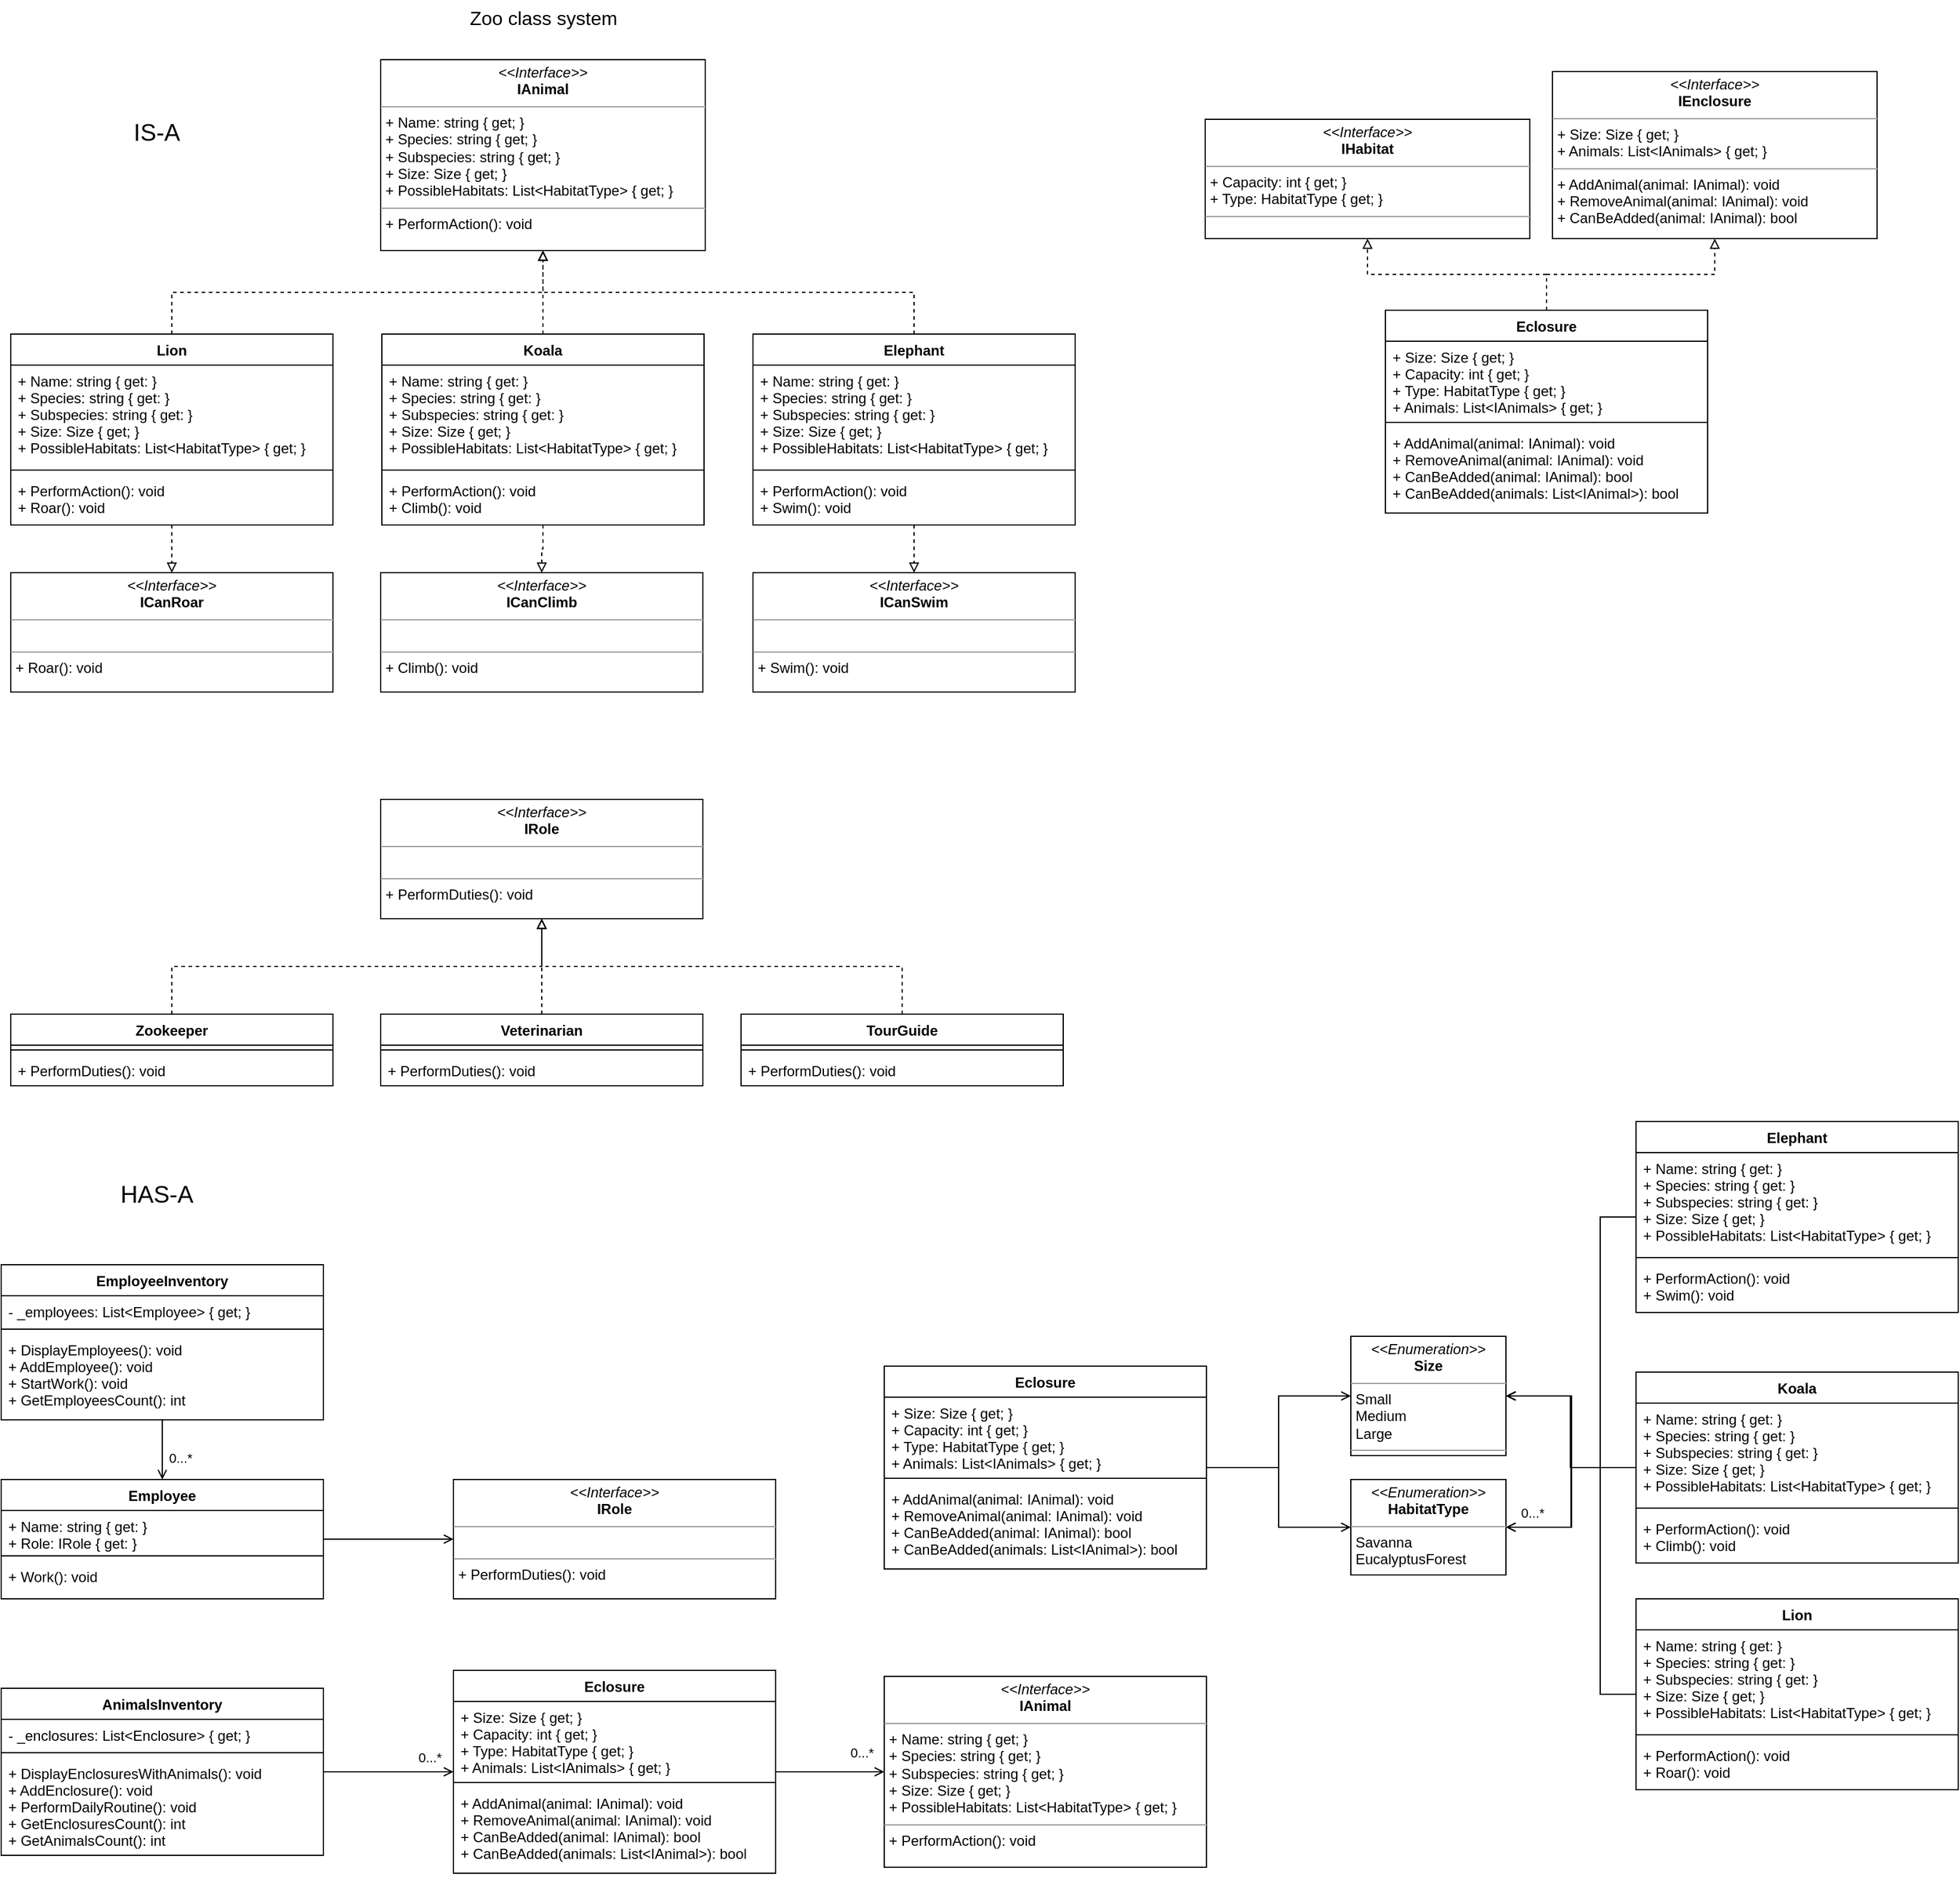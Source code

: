 <mxfile version="26.0.16">
  <diagram id="C5RBs43oDa-KdzZeNtuy" name="Page-1">
    <mxGraphModel dx="2927" dy="1060" grid="1" gridSize="10" guides="1" tooltips="1" connect="1" arrows="1" fold="1" page="1" pageScale="1" pageWidth="827" pageHeight="1169" math="0" shadow="0">
      <root>
        <mxCell id="WIyWlLk6GJQsqaUBKTNV-0" />
        <mxCell id="WIyWlLk6GJQsqaUBKTNV-1" parent="WIyWlLk6GJQsqaUBKTNV-0" />
        <mxCell id="RBNZUZu1qTLcvsmySgoI-0" value="&lt;p style=&quot;margin:0px;margin-top:4px;text-align:center;&quot;&gt;&lt;i&gt;&amp;lt;&amp;lt;Interface&amp;gt;&amp;gt;&lt;/i&gt;&lt;br&gt;&lt;b&gt;IAnimal&lt;/b&gt;&lt;/p&gt;&lt;hr size=&quot;1&quot;&gt;&lt;p style=&quot;margin:0px;margin-left:4px;&quot;&gt;+ Name: string { get; }&lt;br&gt;+ Species: string { get; }&lt;/p&gt;&lt;p style=&quot;margin:0px;margin-left:4px;&quot;&gt;+ Subspecies: string { get; }&lt;/p&gt;&lt;p style=&quot;margin:0px;margin-left:4px;&quot;&gt;+ Size: Size { get; }&lt;/p&gt;&lt;p style=&quot;margin:0px;margin-left:4px;&quot;&gt;+ PossibleHabitats: List&amp;lt;HabitatType&amp;gt; { get; }&lt;/p&gt;&lt;hr size=&quot;1&quot;&gt;&lt;p style=&quot;margin:0px;margin-left:4px;&quot;&gt;+ PerformAction(): void&lt;/p&gt;" style="verticalAlign=top;align=left;overflow=fill;fontSize=12;fontFamily=Helvetica;html=1;" parent="WIyWlLk6GJQsqaUBKTNV-1" vertex="1">
          <mxGeometry x="278" y="120" width="272" height="160" as="geometry" />
        </mxCell>
        <mxCell id="RBNZUZu1qTLcvsmySgoI-1" value="Zoo class system" style="text;html=1;align=center;verticalAlign=middle;resizable=0;points=[];autosize=1;strokeColor=none;fillColor=none;fontSize=16;" parent="WIyWlLk6GJQsqaUBKTNV-1" vertex="1">
          <mxGeometry x="339" y="70" width="150" height="30" as="geometry" />
        </mxCell>
        <mxCell id="RBNZUZu1qTLcvsmySgoI-24" style="edgeStyle=orthogonalEdgeStyle;rounded=0;orthogonalLoop=1;jettySize=auto;html=1;exitX=0.5;exitY=0;exitDx=0;exitDy=0;entryX=0.5;entryY=1;entryDx=0;entryDy=0;dashed=1;endArrow=block;endFill=0;" parent="WIyWlLk6GJQsqaUBKTNV-1" source="RBNZUZu1qTLcvsmySgoI-2" target="RBNZUZu1qTLcvsmySgoI-0" edge="1">
          <mxGeometry relative="1" as="geometry" />
        </mxCell>
        <mxCell id="RBNZUZu1qTLcvsmySgoI-28" style="edgeStyle=orthogonalEdgeStyle;rounded=0;orthogonalLoop=1;jettySize=auto;html=1;entryX=0.5;entryY=0;entryDx=0;entryDy=0;dashed=1;endArrow=block;endFill=0;" parent="WIyWlLk6GJQsqaUBKTNV-1" source="RBNZUZu1qTLcvsmySgoI-2" target="RBNZUZu1qTLcvsmySgoI-8" edge="1">
          <mxGeometry relative="1" as="geometry" />
        </mxCell>
        <mxCell id="RBNZUZu1qTLcvsmySgoI-2" value="Lion" style="swimlane;fontStyle=1;align=center;verticalAlign=top;childLayout=stackLayout;horizontal=1;startSize=26;horizontalStack=0;resizeParent=1;resizeParentMax=0;resizeLast=0;collapsible=1;marginBottom=0;fontSize=12;" parent="WIyWlLk6GJQsqaUBKTNV-1" vertex="1">
          <mxGeometry x="-32" y="350" width="270" height="160" as="geometry">
            <mxRectangle x="-60" y="370" width="140" height="30" as="alternateBounds" />
          </mxGeometry>
        </mxCell>
        <mxCell id="RBNZUZu1qTLcvsmySgoI-3" value="+ Name: string { get: }&#xa;+ Species: string { get: }&#xa;+ Subspecies: string { get: }&#xa;+ Size: Size { get; }&#xa;+ PossibleHabitats: List&lt;HabitatType&gt; { get; }" style="text;strokeColor=none;fillColor=none;align=left;verticalAlign=top;spacingLeft=4;spacingRight=4;overflow=hidden;rotatable=0;points=[[0,0.5],[1,0.5]];portConstraint=eastwest;fontSize=12;" parent="RBNZUZu1qTLcvsmySgoI-2" vertex="1">
          <mxGeometry y="26" width="270" height="84" as="geometry" />
        </mxCell>
        <mxCell id="RBNZUZu1qTLcvsmySgoI-6" value="" style="line;strokeWidth=1;fillColor=none;align=left;verticalAlign=middle;spacingTop=-1;spacingLeft=3;spacingRight=3;rotatable=0;labelPosition=right;points=[];portConstraint=eastwest;strokeColor=inherit;fontSize=16;" parent="RBNZUZu1qTLcvsmySgoI-2" vertex="1">
          <mxGeometry y="110" width="270" height="8" as="geometry" />
        </mxCell>
        <mxCell id="RBNZUZu1qTLcvsmySgoI-7" value="+ PerformAction(): void&#xa;+ Roar(): void" style="text;strokeColor=none;fillColor=none;align=left;verticalAlign=top;spacingLeft=4;spacingRight=4;overflow=hidden;rotatable=0;points=[[0,0.5],[1,0.5]];portConstraint=eastwest;fontSize=12;" parent="RBNZUZu1qTLcvsmySgoI-2" vertex="1">
          <mxGeometry y="118" width="270" height="42" as="geometry" />
        </mxCell>
        <mxCell id="RBNZUZu1qTLcvsmySgoI-8" value="&lt;p style=&quot;margin:0px;margin-top:4px;text-align:center;&quot;&gt;&lt;i&gt;&amp;lt;&amp;lt;Interface&amp;gt;&amp;gt;&lt;/i&gt;&lt;br&gt;&lt;b&gt;ICanRoar&lt;/b&gt;&lt;/p&gt;&lt;hr size=&quot;1&quot;&gt;&lt;br&gt;&lt;hr size=&quot;1&quot;&gt;&lt;p style=&quot;margin:0px;margin-left:4px;&quot;&gt;+ Roar(): void&lt;/p&gt;" style="verticalAlign=top;align=left;overflow=fill;fontSize=12;fontFamily=Helvetica;html=1;" parent="WIyWlLk6GJQsqaUBKTNV-1" vertex="1">
          <mxGeometry x="-32" y="550" width="270" height="100" as="geometry" />
        </mxCell>
        <mxCell id="RBNZUZu1qTLcvsmySgoI-25" style="edgeStyle=orthogonalEdgeStyle;rounded=0;orthogonalLoop=1;jettySize=auto;html=1;exitX=0.5;exitY=0;exitDx=0;exitDy=0;dashed=1;endArrow=block;endFill=0;entryX=0.5;entryY=1;entryDx=0;entryDy=0;" parent="WIyWlLk6GJQsqaUBKTNV-1" source="RBNZUZu1qTLcvsmySgoI-14" target="RBNZUZu1qTLcvsmySgoI-0" edge="1">
          <mxGeometry relative="1" as="geometry">
            <mxPoint x="430" y="290" as="targetPoint" />
          </mxGeometry>
        </mxCell>
        <mxCell id="RBNZUZu1qTLcvsmySgoI-29" value="" style="edgeStyle=orthogonalEdgeStyle;rounded=0;orthogonalLoop=1;jettySize=auto;html=1;dashed=1;endArrow=block;endFill=0;" parent="WIyWlLk6GJQsqaUBKTNV-1" source="RBNZUZu1qTLcvsmySgoI-14" target="RBNZUZu1qTLcvsmySgoI-22" edge="1">
          <mxGeometry relative="1" as="geometry" />
        </mxCell>
        <mxCell id="RBNZUZu1qTLcvsmySgoI-14" value="Koala" style="swimlane;fontStyle=1;align=center;verticalAlign=top;childLayout=stackLayout;horizontal=1;startSize=26;horizontalStack=0;resizeParent=1;resizeParentMax=0;resizeLast=0;collapsible=1;marginBottom=0;fontSize=12;" parent="WIyWlLk6GJQsqaUBKTNV-1" vertex="1">
          <mxGeometry x="279" y="350" width="270" height="160" as="geometry">
            <mxRectangle x="-60" y="370" width="140" height="30" as="alternateBounds" />
          </mxGeometry>
        </mxCell>
        <mxCell id="RBNZUZu1qTLcvsmySgoI-15" value="+ Name: string { get: }&#xa;+ Species: string { get: }&#xa;+ Subspecies: string { get: }&#xa;+ Size: Size { get; }&#xa;+ PossibleHabitats: List&lt;HabitatType&gt; { get; }" style="text;strokeColor=none;fillColor=none;align=left;verticalAlign=top;spacingLeft=4;spacingRight=4;overflow=hidden;rotatable=0;points=[[0,0.5],[1,0.5]];portConstraint=eastwest;fontSize=12;" parent="RBNZUZu1qTLcvsmySgoI-14" vertex="1">
          <mxGeometry y="26" width="270" height="84" as="geometry" />
        </mxCell>
        <mxCell id="RBNZUZu1qTLcvsmySgoI-16" value="" style="line;strokeWidth=1;fillColor=none;align=left;verticalAlign=middle;spacingTop=-1;spacingLeft=3;spacingRight=3;rotatable=0;labelPosition=right;points=[];portConstraint=eastwest;strokeColor=inherit;fontSize=16;" parent="RBNZUZu1qTLcvsmySgoI-14" vertex="1">
          <mxGeometry y="110" width="270" height="8" as="geometry" />
        </mxCell>
        <mxCell id="RBNZUZu1qTLcvsmySgoI-17" value="+ PerformAction(): void&#xa;+ Climb(): void" style="text;strokeColor=none;fillColor=none;align=left;verticalAlign=top;spacingLeft=4;spacingRight=4;overflow=hidden;rotatable=0;points=[[0,0.5],[1,0.5]];portConstraint=eastwest;fontSize=12;" parent="RBNZUZu1qTLcvsmySgoI-14" vertex="1">
          <mxGeometry y="118" width="270" height="42" as="geometry" />
        </mxCell>
        <mxCell id="RBNZUZu1qTLcvsmySgoI-26" style="edgeStyle=orthogonalEdgeStyle;rounded=0;orthogonalLoop=1;jettySize=auto;html=1;exitX=0.5;exitY=0;exitDx=0;exitDy=0;entryX=0.5;entryY=1;entryDx=0;entryDy=0;dashed=1;endArrow=block;endFill=0;" parent="WIyWlLk6GJQsqaUBKTNV-1" source="RBNZUZu1qTLcvsmySgoI-18" target="RBNZUZu1qTLcvsmySgoI-0" edge="1">
          <mxGeometry relative="1" as="geometry" />
        </mxCell>
        <mxCell id="RBNZUZu1qTLcvsmySgoI-30" value="" style="edgeStyle=orthogonalEdgeStyle;rounded=0;orthogonalLoop=1;jettySize=auto;html=1;dashed=1;endArrow=block;endFill=0;" parent="WIyWlLk6GJQsqaUBKTNV-1" source="RBNZUZu1qTLcvsmySgoI-18" target="RBNZUZu1qTLcvsmySgoI-23" edge="1">
          <mxGeometry relative="1" as="geometry" />
        </mxCell>
        <mxCell id="RBNZUZu1qTLcvsmySgoI-18" value="Elephant" style="swimlane;fontStyle=1;align=center;verticalAlign=top;childLayout=stackLayout;horizontal=1;startSize=26;horizontalStack=0;resizeParent=1;resizeParentMax=0;resizeLast=0;collapsible=1;marginBottom=0;fontSize=12;" parent="WIyWlLk6GJQsqaUBKTNV-1" vertex="1">
          <mxGeometry x="590" y="350" width="270" height="160" as="geometry">
            <mxRectangle x="-60" y="370" width="140" height="30" as="alternateBounds" />
          </mxGeometry>
        </mxCell>
        <mxCell id="RBNZUZu1qTLcvsmySgoI-19" value="+ Name: string { get: }&#xa;+ Species: string { get: }&#xa;+ Subspecies: string { get: }&#xa;+ Size: Size { get; }&#xa;+ PossibleHabitats: List&lt;HabitatType&gt; { get; }" style="text;strokeColor=none;fillColor=none;align=left;verticalAlign=top;spacingLeft=4;spacingRight=4;overflow=hidden;rotatable=0;points=[[0,0.5],[1,0.5]];portConstraint=eastwest;fontSize=12;" parent="RBNZUZu1qTLcvsmySgoI-18" vertex="1">
          <mxGeometry y="26" width="270" height="84" as="geometry" />
        </mxCell>
        <mxCell id="RBNZUZu1qTLcvsmySgoI-20" value="" style="line;strokeWidth=1;fillColor=none;align=left;verticalAlign=middle;spacingTop=-1;spacingLeft=3;spacingRight=3;rotatable=0;labelPosition=right;points=[];portConstraint=eastwest;strokeColor=inherit;fontSize=16;" parent="RBNZUZu1qTLcvsmySgoI-18" vertex="1">
          <mxGeometry y="110" width="270" height="8" as="geometry" />
        </mxCell>
        <mxCell id="RBNZUZu1qTLcvsmySgoI-21" value="+ PerformAction(): void&#xa;+ Swim(): void" style="text;strokeColor=none;fillColor=none;align=left;verticalAlign=top;spacingLeft=4;spacingRight=4;overflow=hidden;rotatable=0;points=[[0,0.5],[1,0.5]];portConstraint=eastwest;fontSize=12;" parent="RBNZUZu1qTLcvsmySgoI-18" vertex="1">
          <mxGeometry y="118" width="270" height="42" as="geometry" />
        </mxCell>
        <mxCell id="RBNZUZu1qTLcvsmySgoI-22" value="&lt;p style=&quot;margin:0px;margin-top:4px;text-align:center;&quot;&gt;&lt;i&gt;&amp;lt;&amp;lt;Interface&amp;gt;&amp;gt;&lt;/i&gt;&lt;br&gt;&lt;b&gt;ICanClimb&lt;/b&gt;&lt;/p&gt;&lt;hr size=&quot;1&quot;&gt;&lt;br&gt;&lt;hr size=&quot;1&quot;&gt;&lt;p style=&quot;margin:0px;margin-left:4px;&quot;&gt;+ Climb(): void&lt;/p&gt;" style="verticalAlign=top;align=left;overflow=fill;fontSize=12;fontFamily=Helvetica;html=1;" parent="WIyWlLk6GJQsqaUBKTNV-1" vertex="1">
          <mxGeometry x="278" y="550" width="270" height="100" as="geometry" />
        </mxCell>
        <mxCell id="RBNZUZu1qTLcvsmySgoI-23" value="&lt;p style=&quot;margin:0px;margin-top:4px;text-align:center;&quot;&gt;&lt;i&gt;&amp;lt;&amp;lt;Interface&amp;gt;&amp;gt;&lt;/i&gt;&lt;br&gt;&lt;b&gt;ICanSwim&lt;/b&gt;&lt;/p&gt;&lt;hr size=&quot;1&quot;&gt;&lt;br&gt;&lt;hr size=&quot;1&quot;&gt;&lt;p style=&quot;margin:0px;margin-left:4px;&quot;&gt;+ Swim(): void&lt;/p&gt;" style="verticalAlign=top;align=left;overflow=fill;fontSize=12;fontFamily=Helvetica;html=1;" parent="WIyWlLk6GJQsqaUBKTNV-1" vertex="1">
          <mxGeometry x="590" y="550" width="270" height="100" as="geometry" />
        </mxCell>
        <mxCell id="Mq6PJtKbA5gdg-e5S48_-0" value="&lt;p style=&quot;margin:0px;margin-top:4px;text-align:center;&quot;&gt;&lt;i&gt;&amp;lt;&amp;lt;Interface&amp;gt;&amp;gt;&lt;/i&gt;&lt;br&gt;&lt;b&gt;IEnclosure&lt;/b&gt;&lt;/p&gt;&lt;hr size=&quot;1&quot;&gt;&lt;p style=&quot;margin:0px;margin-left:4px;&quot;&gt;+ Size: Size { get; }&lt;/p&gt;&lt;p style=&quot;margin:0px;margin-left:4px;&quot;&gt;+ Animals: List&amp;lt;IAnimals&amp;gt; { get; }&lt;/p&gt;&lt;hr size=&quot;1&quot;&gt;&lt;p style=&quot;margin:0px;margin-left:4px;&quot;&gt;+ AddAnimal(animal: IAnimal): void&lt;/p&gt;&lt;p style=&quot;margin:0px;margin-left:4px;&quot;&gt;+ RemoveAnimal(animal: IAnimal): void&lt;/p&gt;&lt;p style=&quot;margin:0px;margin-left:4px;&quot;&gt;+ CanBeAdded(animal: IAnimal): bool&lt;/p&gt;" style="verticalAlign=top;align=left;overflow=fill;fontSize=12;fontFamily=Helvetica;html=1;" parent="WIyWlLk6GJQsqaUBKTNV-1" vertex="1">
          <mxGeometry x="1260" y="130" width="272" height="140" as="geometry" />
        </mxCell>
        <mxCell id="Mq6PJtKbA5gdg-e5S48_-1" value="&lt;p style=&quot;margin:0px;margin-top:4px;text-align:center;&quot;&gt;&lt;i&gt;&amp;lt;&amp;lt;Interface&amp;gt;&amp;gt;&lt;/i&gt;&lt;br&gt;&lt;b&gt;IHabitat&lt;/b&gt;&lt;/p&gt;&lt;hr size=&quot;1&quot;&gt;&lt;p style=&quot;margin:0px;margin-left:4px;&quot;&gt;+ Capacity: int { get; }&lt;/p&gt;&lt;p style=&quot;margin:0px;margin-left:4px;&quot;&gt;+ Type: HabitatType { get; }&lt;/p&gt;&lt;hr size=&quot;1&quot;&gt;" style="verticalAlign=top;align=left;overflow=fill;fontSize=12;fontFamily=Helvetica;html=1;" parent="WIyWlLk6GJQsqaUBKTNV-1" vertex="1">
          <mxGeometry x="969" y="170" width="272" height="100" as="geometry" />
        </mxCell>
        <mxCell id="Mq6PJtKbA5gdg-e5S48_-6" style="edgeStyle=orthogonalEdgeStyle;rounded=0;orthogonalLoop=1;jettySize=auto;html=1;exitX=0.5;exitY=0;exitDx=0;exitDy=0;entryX=0.5;entryY=1;entryDx=0;entryDy=0;dashed=1;endArrow=block;endFill=0;" parent="WIyWlLk6GJQsqaUBKTNV-1" source="Mq6PJtKbA5gdg-e5S48_-2" target="Mq6PJtKbA5gdg-e5S48_-0" edge="1">
          <mxGeometry relative="1" as="geometry" />
        </mxCell>
        <mxCell id="Mq6PJtKbA5gdg-e5S48_-7" style="edgeStyle=orthogonalEdgeStyle;rounded=0;orthogonalLoop=1;jettySize=auto;html=1;exitX=0.5;exitY=0;exitDx=0;exitDy=0;entryX=0.5;entryY=1;entryDx=0;entryDy=0;dashed=1;endArrow=block;endFill=0;" parent="WIyWlLk6GJQsqaUBKTNV-1" source="Mq6PJtKbA5gdg-e5S48_-2" target="Mq6PJtKbA5gdg-e5S48_-1" edge="1">
          <mxGeometry relative="1" as="geometry">
            <Array as="points">
              <mxPoint x="1255" y="300" />
              <mxPoint x="1105" y="300" />
            </Array>
          </mxGeometry>
        </mxCell>
        <mxCell id="Mq6PJtKbA5gdg-e5S48_-2" value="Eclosure" style="swimlane;fontStyle=1;align=center;verticalAlign=top;childLayout=stackLayout;horizontal=1;startSize=26;horizontalStack=0;resizeParent=1;resizeParentMax=0;resizeLast=0;collapsible=1;marginBottom=0;fontSize=12;" parent="WIyWlLk6GJQsqaUBKTNV-1" vertex="1">
          <mxGeometry x="1120" y="330" width="270" height="170" as="geometry">
            <mxRectangle x="-60" y="370" width="140" height="30" as="alternateBounds" />
          </mxGeometry>
        </mxCell>
        <mxCell id="Mq6PJtKbA5gdg-e5S48_-3" value="+ Size: Size { get; }&#xa;+ Capacity: int { get; }&#xa;+ Type: HabitatType { get; }&#xa;+ Animals: List&lt;IAnimals&gt; { get; }" style="text;strokeColor=none;fillColor=none;align=left;verticalAlign=top;spacingLeft=4;spacingRight=4;overflow=hidden;rotatable=0;points=[[0,0.5],[1,0.5]];portConstraint=eastwest;fontSize=12;" parent="Mq6PJtKbA5gdg-e5S48_-2" vertex="1">
          <mxGeometry y="26" width="270" height="64" as="geometry" />
        </mxCell>
        <mxCell id="Mq6PJtKbA5gdg-e5S48_-4" value="" style="line;strokeWidth=1;fillColor=none;align=left;verticalAlign=middle;spacingTop=-1;spacingLeft=3;spacingRight=3;rotatable=0;labelPosition=right;points=[];portConstraint=eastwest;strokeColor=inherit;fontSize=16;" parent="Mq6PJtKbA5gdg-e5S48_-2" vertex="1">
          <mxGeometry y="90" width="270" height="8" as="geometry" />
        </mxCell>
        <mxCell id="Mq6PJtKbA5gdg-e5S48_-5" value="+ AddAnimal(animal: IAnimal): void&#xa;+ RemoveAnimal(animal: IAnimal): void&#xa;+ CanBeAdded(animal: IAnimal): bool&#xa;+ CanBeAdded(animals: List&lt;IAnimal&gt;): bool" style="text;strokeColor=none;fillColor=none;align=left;verticalAlign=top;spacingLeft=4;spacingRight=4;overflow=hidden;rotatable=0;points=[[0,0.5],[1,0.5]];portConstraint=eastwest;fontSize=12;" parent="Mq6PJtKbA5gdg-e5S48_-2" vertex="1">
          <mxGeometry y="98" width="270" height="72" as="geometry" />
        </mxCell>
        <mxCell id="Mq6PJtKbA5gdg-e5S48_-8" value="&lt;p style=&quot;margin:0px;margin-top:4px;text-align:center;&quot;&gt;&lt;i&gt;&amp;lt;&amp;lt;Interface&amp;gt;&amp;gt;&lt;/i&gt;&lt;br&gt;&lt;b&gt;IRole&lt;/b&gt;&lt;/p&gt;&lt;hr size=&quot;1&quot;&gt;&lt;br&gt;&lt;hr size=&quot;1&quot;&gt;&lt;p style=&quot;margin:0px;margin-left:4px;&quot;&gt;+ PerformDuties(): void&lt;/p&gt;" style="verticalAlign=top;align=left;overflow=fill;fontSize=12;fontFamily=Helvetica;html=1;" parent="WIyWlLk6GJQsqaUBKTNV-1" vertex="1">
          <mxGeometry x="278" y="740" width="270" height="100" as="geometry" />
        </mxCell>
        <mxCell id="Mq6PJtKbA5gdg-e5S48_-26" style="edgeStyle=orthogonalEdgeStyle;rounded=0;orthogonalLoop=1;jettySize=auto;html=1;exitX=0.5;exitY=0;exitDx=0;exitDy=0;entryX=0.5;entryY=1;entryDx=0;entryDy=0;dashed=1;endArrow=block;endFill=0;" parent="WIyWlLk6GJQsqaUBKTNV-1" source="Mq6PJtKbA5gdg-e5S48_-14" target="Mq6PJtKbA5gdg-e5S48_-8" edge="1">
          <mxGeometry relative="1" as="geometry" />
        </mxCell>
        <mxCell id="Mq6PJtKbA5gdg-e5S48_-14" value="Zookeeper" style="swimlane;fontStyle=1;align=center;verticalAlign=top;childLayout=stackLayout;horizontal=1;startSize=26;horizontalStack=0;resizeParent=1;resizeParentMax=0;resizeLast=0;collapsible=1;marginBottom=0;fontSize=12;" parent="WIyWlLk6GJQsqaUBKTNV-1" vertex="1">
          <mxGeometry x="-32" y="920" width="270" height="60" as="geometry">
            <mxRectangle x="-60" y="370" width="140" height="30" as="alternateBounds" />
          </mxGeometry>
        </mxCell>
        <mxCell id="Mq6PJtKbA5gdg-e5S48_-16" value="" style="line;strokeWidth=1;fillColor=none;align=left;verticalAlign=middle;spacingTop=-1;spacingLeft=3;spacingRight=3;rotatable=0;labelPosition=right;points=[];portConstraint=eastwest;strokeColor=inherit;fontSize=16;" parent="Mq6PJtKbA5gdg-e5S48_-14" vertex="1">
          <mxGeometry y="26" width="270" height="8" as="geometry" />
        </mxCell>
        <mxCell id="Mq6PJtKbA5gdg-e5S48_-17" value="+ PerformDuties(): void" style="text;strokeColor=none;fillColor=none;align=left;verticalAlign=top;spacingLeft=4;spacingRight=4;overflow=hidden;rotatable=0;points=[[0,0.5],[1,0.5]];portConstraint=eastwest;fontSize=12;" parent="Mq6PJtKbA5gdg-e5S48_-14" vertex="1">
          <mxGeometry y="34" width="270" height="26" as="geometry" />
        </mxCell>
        <mxCell id="Mq6PJtKbA5gdg-e5S48_-24" style="edgeStyle=orthogonalEdgeStyle;rounded=0;orthogonalLoop=1;jettySize=auto;html=1;exitX=0.5;exitY=0;exitDx=0;exitDy=0;entryX=0.5;entryY=1;entryDx=0;entryDy=0;dashed=1;endArrow=block;endFill=0;" parent="WIyWlLk6GJQsqaUBKTNV-1" source="Mq6PJtKbA5gdg-e5S48_-18" target="Mq6PJtKbA5gdg-e5S48_-8" edge="1">
          <mxGeometry relative="1" as="geometry" />
        </mxCell>
        <mxCell id="Mq6PJtKbA5gdg-e5S48_-18" value="Veterinarian" style="swimlane;fontStyle=1;align=center;verticalAlign=top;childLayout=stackLayout;horizontal=1;startSize=26;horizontalStack=0;resizeParent=1;resizeParentMax=0;resizeLast=0;collapsible=1;marginBottom=0;fontSize=12;" parent="WIyWlLk6GJQsqaUBKTNV-1" vertex="1">
          <mxGeometry x="278" y="920" width="270" height="60" as="geometry">
            <mxRectangle x="-60" y="370" width="140" height="30" as="alternateBounds" />
          </mxGeometry>
        </mxCell>
        <mxCell id="Mq6PJtKbA5gdg-e5S48_-19" value="" style="line;strokeWidth=1;fillColor=none;align=left;verticalAlign=middle;spacingTop=-1;spacingLeft=3;spacingRight=3;rotatable=0;labelPosition=right;points=[];portConstraint=eastwest;strokeColor=inherit;fontSize=16;" parent="Mq6PJtKbA5gdg-e5S48_-18" vertex="1">
          <mxGeometry y="26" width="270" height="8" as="geometry" />
        </mxCell>
        <mxCell id="Mq6PJtKbA5gdg-e5S48_-20" value="+ PerformDuties(): void" style="text;strokeColor=none;fillColor=none;align=left;verticalAlign=top;spacingLeft=4;spacingRight=4;overflow=hidden;rotatable=0;points=[[0,0.5],[1,0.5]];portConstraint=eastwest;fontSize=12;" parent="Mq6PJtKbA5gdg-e5S48_-18" vertex="1">
          <mxGeometry y="34" width="270" height="26" as="geometry" />
        </mxCell>
        <mxCell id="Mq6PJtKbA5gdg-e5S48_-25" style="edgeStyle=orthogonalEdgeStyle;rounded=0;orthogonalLoop=1;jettySize=auto;html=1;exitX=0.5;exitY=0;exitDx=0;exitDy=0;entryX=0.5;entryY=1;entryDx=0;entryDy=0;dashed=1;endArrow=block;endFill=0;" parent="WIyWlLk6GJQsqaUBKTNV-1" source="Mq6PJtKbA5gdg-e5S48_-21" target="Mq6PJtKbA5gdg-e5S48_-8" edge="1">
          <mxGeometry relative="1" as="geometry" />
        </mxCell>
        <mxCell id="Mq6PJtKbA5gdg-e5S48_-21" value="TourGuide" style="swimlane;fontStyle=1;align=center;verticalAlign=top;childLayout=stackLayout;horizontal=1;startSize=26;horizontalStack=0;resizeParent=1;resizeParentMax=0;resizeLast=0;collapsible=1;marginBottom=0;fontSize=12;" parent="WIyWlLk6GJQsqaUBKTNV-1" vertex="1">
          <mxGeometry x="580" y="920" width="270" height="60" as="geometry">
            <mxRectangle x="-60" y="370" width="140" height="30" as="alternateBounds" />
          </mxGeometry>
        </mxCell>
        <mxCell id="Mq6PJtKbA5gdg-e5S48_-22" value="" style="line;strokeWidth=1;fillColor=none;align=left;verticalAlign=middle;spacingTop=-1;spacingLeft=3;spacingRight=3;rotatable=0;labelPosition=right;points=[];portConstraint=eastwest;strokeColor=inherit;fontSize=16;" parent="Mq6PJtKbA5gdg-e5S48_-21" vertex="1">
          <mxGeometry y="26" width="270" height="8" as="geometry" />
        </mxCell>
        <mxCell id="Mq6PJtKbA5gdg-e5S48_-23" value="+ PerformDuties(): void" style="text;strokeColor=none;fillColor=none;align=left;verticalAlign=top;spacingLeft=4;spacingRight=4;overflow=hidden;rotatable=0;points=[[0,0.5],[1,0.5]];portConstraint=eastwest;fontSize=12;" parent="Mq6PJtKbA5gdg-e5S48_-21" vertex="1">
          <mxGeometry y="34" width="270" height="26" as="geometry" />
        </mxCell>
        <mxCell id="Mq6PJtKbA5gdg-e5S48_-36" style="edgeStyle=orthogonalEdgeStyle;rounded=0;orthogonalLoop=1;jettySize=auto;html=1;entryX=0;entryY=0.5;entryDx=0;entryDy=0;endArrow=open;endFill=0;" parent="WIyWlLk6GJQsqaUBKTNV-1" source="Mq6PJtKbA5gdg-e5S48_-28" target="Mq6PJtKbA5gdg-e5S48_-34" edge="1">
          <mxGeometry relative="1" as="geometry" />
        </mxCell>
        <mxCell id="Mq6PJtKbA5gdg-e5S48_-28" value="Employee" style="swimlane;fontStyle=1;align=center;verticalAlign=top;childLayout=stackLayout;horizontal=1;startSize=26;horizontalStack=0;resizeParent=1;resizeParentMax=0;resizeLast=0;collapsible=1;marginBottom=0;fontSize=12;" parent="WIyWlLk6GJQsqaUBKTNV-1" vertex="1">
          <mxGeometry x="-40" y="1310" width="270" height="100" as="geometry">
            <mxRectangle x="-60" y="370" width="140" height="30" as="alternateBounds" />
          </mxGeometry>
        </mxCell>
        <mxCell id="Mq6PJtKbA5gdg-e5S48_-29" value="+ Name: string { get: }&#xa;+ Role: IRole { get: }&#xa;" style="text;strokeColor=none;fillColor=none;align=left;verticalAlign=top;spacingLeft=4;spacingRight=4;overflow=hidden;rotatable=0;points=[[0,0.5],[1,0.5]];portConstraint=eastwest;fontSize=12;" parent="Mq6PJtKbA5gdg-e5S48_-28" vertex="1">
          <mxGeometry y="26" width="270" height="34" as="geometry" />
        </mxCell>
        <mxCell id="Mq6PJtKbA5gdg-e5S48_-30" value="" style="line;strokeWidth=1;fillColor=none;align=left;verticalAlign=middle;spacingTop=-1;spacingLeft=3;spacingRight=3;rotatable=0;labelPosition=right;points=[];portConstraint=eastwest;strokeColor=inherit;fontSize=16;" parent="Mq6PJtKbA5gdg-e5S48_-28" vertex="1">
          <mxGeometry y="60" width="270" height="8" as="geometry" />
        </mxCell>
        <mxCell id="Mq6PJtKbA5gdg-e5S48_-31" value="+ Work(): void" style="text;strokeColor=none;fillColor=none;align=left;verticalAlign=top;spacingLeft=4;spacingRight=4;overflow=hidden;rotatable=0;points=[[0,0.5],[1,0.5]];portConstraint=eastwest;fontSize=12;" parent="Mq6PJtKbA5gdg-e5S48_-28" vertex="1">
          <mxGeometry y="68" width="270" height="32" as="geometry" />
        </mxCell>
        <mxCell id="Mq6PJtKbA5gdg-e5S48_-32" value="&lt;font style=&quot;font-size: 20px;&quot;&gt;IS-A&lt;/font&gt;" style="text;html=1;align=center;verticalAlign=middle;resizable=0;points=[];autosize=1;strokeColor=none;fillColor=none;" parent="WIyWlLk6GJQsqaUBKTNV-1" vertex="1">
          <mxGeometry x="60" y="160" width="60" height="40" as="geometry" />
        </mxCell>
        <mxCell id="Mq6PJtKbA5gdg-e5S48_-33" value="&lt;font style=&quot;font-size: 20px;&quot;&gt;HAS-A&lt;/font&gt;" style="text;html=1;align=center;verticalAlign=middle;resizable=0;points=[];autosize=1;strokeColor=none;fillColor=none;" parent="WIyWlLk6GJQsqaUBKTNV-1" vertex="1">
          <mxGeometry x="50" y="1050" width="80" height="40" as="geometry" />
        </mxCell>
        <mxCell id="Mq6PJtKbA5gdg-e5S48_-34" value="&lt;p style=&quot;margin:0px;margin-top:4px;text-align:center;&quot;&gt;&lt;i&gt;&amp;lt;&amp;lt;Interface&amp;gt;&amp;gt;&lt;/i&gt;&lt;br&gt;&lt;b&gt;IRole&lt;/b&gt;&lt;/p&gt;&lt;hr size=&quot;1&quot;&gt;&lt;br&gt;&lt;hr size=&quot;1&quot;&gt;&lt;p style=&quot;margin:0px;margin-left:4px;&quot;&gt;+ PerformDuties(): void&lt;/p&gt;" style="verticalAlign=top;align=left;overflow=fill;fontSize=12;fontFamily=Helvetica;html=1;" parent="WIyWlLk6GJQsqaUBKTNV-1" vertex="1">
          <mxGeometry x="339" y="1310" width="270" height="100" as="geometry" />
        </mxCell>
        <mxCell id="Mq6PJtKbA5gdg-e5S48_-37" value="AnimalsInventory" style="swimlane;fontStyle=1;align=center;verticalAlign=top;childLayout=stackLayout;horizontal=1;startSize=26;horizontalStack=0;resizeParent=1;resizeParentMax=0;resizeLast=0;collapsible=1;marginBottom=0;fontSize=12;" parent="WIyWlLk6GJQsqaUBKTNV-1" vertex="1">
          <mxGeometry x="-40" y="1485" width="270" height="140" as="geometry">
            <mxRectangle x="-60" y="370" width="140" height="30" as="alternateBounds" />
          </mxGeometry>
        </mxCell>
        <mxCell id="Mq6PJtKbA5gdg-e5S48_-38" value="- _enclosures: List&lt;Enclosure&gt; { get; }" style="text;strokeColor=none;fillColor=none;align=left;verticalAlign=top;spacingLeft=4;spacingRight=4;overflow=hidden;rotatable=0;points=[[0,0.5],[1,0.5]];portConstraint=eastwest;fontSize=12;" parent="Mq6PJtKbA5gdg-e5S48_-37" vertex="1">
          <mxGeometry y="26" width="270" height="24" as="geometry" />
        </mxCell>
        <mxCell id="Mq6PJtKbA5gdg-e5S48_-39" value="" style="line;strokeWidth=1;fillColor=none;align=left;verticalAlign=middle;spacingTop=-1;spacingLeft=3;spacingRight=3;rotatable=0;labelPosition=right;points=[];portConstraint=eastwest;strokeColor=inherit;fontSize=16;" parent="Mq6PJtKbA5gdg-e5S48_-37" vertex="1">
          <mxGeometry y="50" width="270" height="8" as="geometry" />
        </mxCell>
        <mxCell id="Mq6PJtKbA5gdg-e5S48_-40" value="+ DisplayEnclosuresWithAnimals(): void&#xa;+ AddEnclosure(): void&#xa;+ PerformDailyRoutine(): void&#xa;+ GetEnclosuresCount(): int&#xa;+ GetAnimalsCount(): int" style="text;strokeColor=none;fillColor=none;align=left;verticalAlign=top;spacingLeft=4;spacingRight=4;overflow=hidden;rotatable=0;points=[[0,0.5],[1,0.5]];portConstraint=eastwest;fontSize=12;" parent="Mq6PJtKbA5gdg-e5S48_-37" vertex="1">
          <mxGeometry y="58" width="270" height="82" as="geometry" />
        </mxCell>
        <mxCell id="Mq6PJtKbA5gdg-e5S48_-51" style="edgeStyle=orthogonalEdgeStyle;rounded=0;orthogonalLoop=1;jettySize=auto;html=1;exitX=0.5;exitY=1;exitDx=0;exitDy=0;entryX=0.5;entryY=0;entryDx=0;entryDy=0;endArrow=open;endFill=0;" parent="WIyWlLk6GJQsqaUBKTNV-1" source="Mq6PJtKbA5gdg-e5S48_-41" target="Mq6PJtKbA5gdg-e5S48_-28" edge="1">
          <mxGeometry relative="1" as="geometry" />
        </mxCell>
        <mxCell id="0dZXiFbpftII33PMjz_h-5" value="0...*" style="edgeLabel;html=1;align=center;verticalAlign=middle;resizable=0;points=[];" vertex="1" connectable="0" parent="Mq6PJtKbA5gdg-e5S48_-51">
          <mxGeometry x="0.274" y="-1" relative="1" as="geometry">
            <mxPoint x="16" as="offset" />
          </mxGeometry>
        </mxCell>
        <mxCell id="Mq6PJtKbA5gdg-e5S48_-41" value="EmployeeInventory" style="swimlane;fontStyle=1;align=center;verticalAlign=top;childLayout=stackLayout;horizontal=1;startSize=26;horizontalStack=0;resizeParent=1;resizeParentMax=0;resizeLast=0;collapsible=1;marginBottom=0;fontSize=12;" parent="WIyWlLk6GJQsqaUBKTNV-1" vertex="1">
          <mxGeometry x="-40" y="1130" width="270" height="130" as="geometry">
            <mxRectangle x="-60" y="370" width="140" height="30" as="alternateBounds" />
          </mxGeometry>
        </mxCell>
        <mxCell id="Mq6PJtKbA5gdg-e5S48_-42" value="- _employees: List&lt;Employee&gt; { get; }" style="text;strokeColor=none;fillColor=none;align=left;verticalAlign=top;spacingLeft=4;spacingRight=4;overflow=hidden;rotatable=0;points=[[0,0.5],[1,0.5]];portConstraint=eastwest;fontSize=12;" parent="Mq6PJtKbA5gdg-e5S48_-41" vertex="1">
          <mxGeometry y="26" width="270" height="24" as="geometry" />
        </mxCell>
        <mxCell id="Mq6PJtKbA5gdg-e5S48_-43" value="" style="line;strokeWidth=1;fillColor=none;align=left;verticalAlign=middle;spacingTop=-1;spacingLeft=3;spacingRight=3;rotatable=0;labelPosition=right;points=[];portConstraint=eastwest;strokeColor=inherit;fontSize=16;" parent="Mq6PJtKbA5gdg-e5S48_-41" vertex="1">
          <mxGeometry y="50" width="270" height="8" as="geometry" />
        </mxCell>
        <mxCell id="Mq6PJtKbA5gdg-e5S48_-44" value="+ DisplayEmployees(): void&#xa;+ AddEmployee(): void&#xa;+ StartWork(): void&#xa;+ GetEmployeesCount(): int" style="text;strokeColor=none;fillColor=none;align=left;verticalAlign=top;spacingLeft=4;spacingRight=4;overflow=hidden;rotatable=0;points=[[0,0.5],[1,0.5]];portConstraint=eastwest;fontSize=12;" parent="Mq6PJtKbA5gdg-e5S48_-41" vertex="1">
          <mxGeometry y="58" width="270" height="72" as="geometry" />
        </mxCell>
        <mxCell id="0dZXiFbpftII33PMjz_h-1" style="edgeStyle=orthogonalEdgeStyle;rounded=0;orthogonalLoop=1;jettySize=auto;html=1;entryX=0;entryY=0.5;entryDx=0;entryDy=0;endArrow=open;endFill=0;" edge="1" parent="WIyWlLk6GJQsqaUBKTNV-1" source="Mq6PJtKbA5gdg-e5S48_-45" target="0dZXiFbpftII33PMjz_h-0">
          <mxGeometry relative="1" as="geometry" />
        </mxCell>
        <mxCell id="0dZXiFbpftII33PMjz_h-2" value="0...*" style="edgeLabel;html=1;align=center;verticalAlign=middle;resizable=0;points=[];" vertex="1" connectable="0" parent="0dZXiFbpftII33PMjz_h-1">
          <mxGeometry x="0.265" y="1" relative="1" as="geometry">
            <mxPoint x="14" y="-15" as="offset" />
          </mxGeometry>
        </mxCell>
        <mxCell id="Mq6PJtKbA5gdg-e5S48_-45" value="Eclosure" style="swimlane;fontStyle=1;align=center;verticalAlign=top;childLayout=stackLayout;horizontal=1;startSize=26;horizontalStack=0;resizeParent=1;resizeParentMax=0;resizeLast=0;collapsible=1;marginBottom=0;fontSize=12;" parent="WIyWlLk6GJQsqaUBKTNV-1" vertex="1">
          <mxGeometry x="339" y="1470" width="270" height="170" as="geometry">
            <mxRectangle x="-60" y="370" width="140" height="30" as="alternateBounds" />
          </mxGeometry>
        </mxCell>
        <mxCell id="Mq6PJtKbA5gdg-e5S48_-46" value="+ Size: Size { get; }&#xa;+ Capacity: int { get; }&#xa;+ Type: HabitatType { get; }&#xa;+ Animals: List&lt;IAnimals&gt; { get; }" style="text;strokeColor=none;fillColor=none;align=left;verticalAlign=top;spacingLeft=4;spacingRight=4;overflow=hidden;rotatable=0;points=[[0,0.5],[1,0.5]];portConstraint=eastwest;fontSize=12;" parent="Mq6PJtKbA5gdg-e5S48_-45" vertex="1">
          <mxGeometry y="26" width="270" height="64" as="geometry" />
        </mxCell>
        <mxCell id="Mq6PJtKbA5gdg-e5S48_-47" value="" style="line;strokeWidth=1;fillColor=none;align=left;verticalAlign=middle;spacingTop=-1;spacingLeft=3;spacingRight=3;rotatable=0;labelPosition=right;points=[];portConstraint=eastwest;strokeColor=inherit;fontSize=16;" parent="Mq6PJtKbA5gdg-e5S48_-45" vertex="1">
          <mxGeometry y="90" width="270" height="8" as="geometry" />
        </mxCell>
        <mxCell id="Mq6PJtKbA5gdg-e5S48_-48" value="+ AddAnimal(animal: IAnimal): void&#xa;+ RemoveAnimal(animal: IAnimal): void&#xa;+ CanBeAdded(animal: IAnimal): bool&#xa;+ CanBeAdded(animals: List&lt;IAnimal&gt;): bool" style="text;strokeColor=none;fillColor=none;align=left;verticalAlign=top;spacingLeft=4;spacingRight=4;overflow=hidden;rotatable=0;points=[[0,0.5],[1,0.5]];portConstraint=eastwest;fontSize=12;" parent="Mq6PJtKbA5gdg-e5S48_-45" vertex="1">
          <mxGeometry y="98" width="270" height="72" as="geometry" />
        </mxCell>
        <mxCell id="Mq6PJtKbA5gdg-e5S48_-50" style="edgeStyle=orthogonalEdgeStyle;rounded=0;orthogonalLoop=1;jettySize=auto;html=1;entryX=0;entryY=0.5;entryDx=0;entryDy=0;endArrow=open;endFill=0;exitX=1;exitY=0.146;exitDx=0;exitDy=0;exitPerimeter=0;" parent="WIyWlLk6GJQsqaUBKTNV-1" source="Mq6PJtKbA5gdg-e5S48_-40" target="Mq6PJtKbA5gdg-e5S48_-45" edge="1">
          <mxGeometry relative="1" as="geometry">
            <mxPoint x="233" y="1555" as="sourcePoint" />
            <mxPoint x="492.57" y="1554.368" as="targetPoint" />
          </mxGeometry>
        </mxCell>
        <mxCell id="0dZXiFbpftII33PMjz_h-4" value="0...*" style="edgeLabel;html=1;align=center;verticalAlign=middle;resizable=0;points=[];" vertex="1" connectable="0" parent="Mq6PJtKbA5gdg-e5S48_-50">
          <mxGeometry x="0.63" y="1" relative="1" as="geometry">
            <mxPoint y="-11" as="offset" />
          </mxGeometry>
        </mxCell>
        <mxCell id="Mq6PJtKbA5gdg-e5S48_-52" value="&lt;p style=&quot;margin:0px;margin-top:4px;text-align:center;&quot;&gt;&lt;i&gt;&amp;lt;&amp;lt;Enumeration&amp;gt;&amp;gt;&lt;/i&gt;&lt;br&gt;&lt;b&gt;Size&lt;/b&gt;&lt;/p&gt;&lt;hr size=&quot;1&quot;&gt;&lt;p style=&quot;margin:0px;margin-left:4px;&quot;&gt;Small&lt;/p&gt;&lt;p style=&quot;margin:0px;margin-left:4px;&quot;&gt;Medium&lt;/p&gt;&lt;p style=&quot;margin:0px;margin-left:4px;&quot;&gt;Large&lt;/p&gt;&lt;hr size=&quot;1&quot;&gt;" style="verticalAlign=top;align=left;overflow=fill;fontSize=12;fontFamily=Helvetica;html=1;" parent="WIyWlLk6GJQsqaUBKTNV-1" vertex="1">
          <mxGeometry x="1091" y="1190" width="130" height="100" as="geometry" />
        </mxCell>
        <mxCell id="Mq6PJtKbA5gdg-e5S48_-55" value="&lt;p style=&quot;margin:0px;margin-top:4px;text-align:center;&quot;&gt;&lt;i&gt;&amp;lt;&amp;lt;Enumeration&amp;gt;&amp;gt;&lt;/i&gt;&lt;br&gt;&lt;b&gt;HabitatType&lt;/b&gt;&lt;/p&gt;&lt;hr size=&quot;1&quot;&gt;&lt;p style=&quot;margin:0px;margin-left:4px;&quot;&gt;Savanna&lt;/p&gt;&lt;p style=&quot;margin:0px;margin-left:4px;&quot;&gt;EucalyptusForest&lt;/p&gt;&lt;hr size=&quot;1&quot;&gt;" style="verticalAlign=top;align=left;overflow=fill;fontSize=12;fontFamily=Helvetica;html=1;" parent="WIyWlLk6GJQsqaUBKTNV-1" vertex="1">
          <mxGeometry x="1091" y="1310" width="130" height="80" as="geometry" />
        </mxCell>
        <mxCell id="Mq6PJtKbA5gdg-e5S48_-60" style="edgeStyle=orthogonalEdgeStyle;rounded=0;orthogonalLoop=1;jettySize=auto;html=1;exitX=1;exitY=0.5;exitDx=0;exitDy=0;entryX=0;entryY=0.5;entryDx=0;entryDy=0;endArrow=open;endFill=0;" parent="WIyWlLk6GJQsqaUBKTNV-1" source="Mq6PJtKbA5gdg-e5S48_-56" target="Mq6PJtKbA5gdg-e5S48_-52" edge="1">
          <mxGeometry relative="1" as="geometry" />
        </mxCell>
        <mxCell id="Mq6PJtKbA5gdg-e5S48_-61" style="edgeStyle=orthogonalEdgeStyle;rounded=0;orthogonalLoop=1;jettySize=auto;html=1;exitX=1;exitY=0.5;exitDx=0;exitDy=0;entryX=0;entryY=0.5;entryDx=0;entryDy=0;endArrow=open;endFill=0;" parent="WIyWlLk6GJQsqaUBKTNV-1" source="Mq6PJtKbA5gdg-e5S48_-56" target="Mq6PJtKbA5gdg-e5S48_-55" edge="1">
          <mxGeometry relative="1" as="geometry" />
        </mxCell>
        <mxCell id="Mq6PJtKbA5gdg-e5S48_-56" value="Eclosure" style="swimlane;fontStyle=1;align=center;verticalAlign=top;childLayout=stackLayout;horizontal=1;startSize=26;horizontalStack=0;resizeParent=1;resizeParentMax=0;resizeLast=0;collapsible=1;marginBottom=0;fontSize=12;" parent="WIyWlLk6GJQsqaUBKTNV-1" vertex="1">
          <mxGeometry x="700" y="1215" width="270" height="170" as="geometry">
            <mxRectangle x="-60" y="370" width="140" height="30" as="alternateBounds" />
          </mxGeometry>
        </mxCell>
        <mxCell id="Mq6PJtKbA5gdg-e5S48_-57" value="+ Size: Size { get; }&#xa;+ Capacity: int { get; }&#xa;+ Type: HabitatType { get; }&#xa;+ Animals: List&lt;IAnimals&gt; { get; }" style="text;strokeColor=none;fillColor=none;align=left;verticalAlign=top;spacingLeft=4;spacingRight=4;overflow=hidden;rotatable=0;points=[[0,0.5],[1,0.5]];portConstraint=eastwest;fontSize=12;" parent="Mq6PJtKbA5gdg-e5S48_-56" vertex="1">
          <mxGeometry y="26" width="270" height="64" as="geometry" />
        </mxCell>
        <mxCell id="Mq6PJtKbA5gdg-e5S48_-58" value="" style="line;strokeWidth=1;fillColor=none;align=left;verticalAlign=middle;spacingTop=-1;spacingLeft=3;spacingRight=3;rotatable=0;labelPosition=right;points=[];portConstraint=eastwest;strokeColor=inherit;fontSize=16;" parent="Mq6PJtKbA5gdg-e5S48_-56" vertex="1">
          <mxGeometry y="90" width="270" height="8" as="geometry" />
        </mxCell>
        <mxCell id="Mq6PJtKbA5gdg-e5S48_-59" value="+ AddAnimal(animal: IAnimal): void&#xa;+ RemoveAnimal(animal: IAnimal): void&#xa;+ CanBeAdded(animal: IAnimal): bool&#xa;+ CanBeAdded(animals: List&lt;IAnimal&gt;): bool" style="text;strokeColor=none;fillColor=none;align=left;verticalAlign=top;spacingLeft=4;spacingRight=4;overflow=hidden;rotatable=0;points=[[0,0.5],[1,0.5]];portConstraint=eastwest;fontSize=12;" parent="Mq6PJtKbA5gdg-e5S48_-56" vertex="1">
          <mxGeometry y="98" width="270" height="72" as="geometry" />
        </mxCell>
        <mxCell id="Mq6PJtKbA5gdg-e5S48_-76" style="edgeStyle=orthogonalEdgeStyle;rounded=0;orthogonalLoop=1;jettySize=auto;html=1;entryX=1;entryY=0.5;entryDx=0;entryDy=0;endArrow=open;endFill=0;" parent="WIyWlLk6GJQsqaUBKTNV-1" source="Mq6PJtKbA5gdg-e5S48_-62" target="Mq6PJtKbA5gdg-e5S48_-52" edge="1">
          <mxGeometry relative="1" as="geometry">
            <Array as="points">
              <mxPoint x="1300" y="1490" />
              <mxPoint x="1300" y="1300" />
              <mxPoint x="1276" y="1300" />
              <mxPoint x="1276" y="1240" />
            </Array>
          </mxGeometry>
        </mxCell>
        <mxCell id="Mq6PJtKbA5gdg-e5S48_-77" style="edgeStyle=orthogonalEdgeStyle;rounded=0;orthogonalLoop=1;jettySize=auto;html=1;entryX=1;entryY=0.5;entryDx=0;entryDy=0;endArrow=open;endFill=0;" parent="WIyWlLk6GJQsqaUBKTNV-1" source="Mq6PJtKbA5gdg-e5S48_-62" target="Mq6PJtKbA5gdg-e5S48_-55" edge="1">
          <mxGeometry relative="1" as="geometry">
            <Array as="points">
              <mxPoint x="1300" y="1490" />
              <mxPoint x="1300" y="1300" />
              <mxPoint x="1276" y="1300" />
              <mxPoint x="1276" y="1350" />
            </Array>
          </mxGeometry>
        </mxCell>
        <mxCell id="Mq6PJtKbA5gdg-e5S48_-62" value="Lion" style="swimlane;fontStyle=1;align=center;verticalAlign=top;childLayout=stackLayout;horizontal=1;startSize=26;horizontalStack=0;resizeParent=1;resizeParentMax=0;resizeLast=0;collapsible=1;marginBottom=0;fontSize=12;" parent="WIyWlLk6GJQsqaUBKTNV-1" vertex="1">
          <mxGeometry x="1330" y="1410" width="270" height="160" as="geometry">
            <mxRectangle x="-60" y="370" width="140" height="30" as="alternateBounds" />
          </mxGeometry>
        </mxCell>
        <mxCell id="Mq6PJtKbA5gdg-e5S48_-63" value="+ Name: string { get: }&#xa;+ Species: string { get: }&#xa;+ Subspecies: string { get: }&#xa;+ Size: Size { get; }&#xa;+ PossibleHabitats: List&lt;HabitatType&gt; { get; }" style="text;strokeColor=none;fillColor=none;align=left;verticalAlign=top;spacingLeft=4;spacingRight=4;overflow=hidden;rotatable=0;points=[[0,0.5],[1,0.5]];portConstraint=eastwest;fontSize=12;" parent="Mq6PJtKbA5gdg-e5S48_-62" vertex="1">
          <mxGeometry y="26" width="270" height="84" as="geometry" />
        </mxCell>
        <mxCell id="Mq6PJtKbA5gdg-e5S48_-64" value="" style="line;strokeWidth=1;fillColor=none;align=left;verticalAlign=middle;spacingTop=-1;spacingLeft=3;spacingRight=3;rotatable=0;labelPosition=right;points=[];portConstraint=eastwest;strokeColor=inherit;fontSize=16;" parent="Mq6PJtKbA5gdg-e5S48_-62" vertex="1">
          <mxGeometry y="110" width="270" height="8" as="geometry" />
        </mxCell>
        <mxCell id="Mq6PJtKbA5gdg-e5S48_-65" value="+ PerformAction(): void&#xa;+ Roar(): void" style="text;strokeColor=none;fillColor=none;align=left;verticalAlign=top;spacingLeft=4;spacingRight=4;overflow=hidden;rotatable=0;points=[[0,0.5],[1,0.5]];portConstraint=eastwest;fontSize=12;" parent="Mq6PJtKbA5gdg-e5S48_-62" vertex="1">
          <mxGeometry y="118" width="270" height="42" as="geometry" />
        </mxCell>
        <mxCell id="Mq6PJtKbA5gdg-e5S48_-74" style="edgeStyle=orthogonalEdgeStyle;rounded=0;orthogonalLoop=1;jettySize=auto;html=1;exitX=0;exitY=0.5;exitDx=0;exitDy=0;entryX=1;entryY=0.5;entryDx=0;entryDy=0;endArrow=open;endFill=0;" parent="WIyWlLk6GJQsqaUBKTNV-1" source="Mq6PJtKbA5gdg-e5S48_-66" target="Mq6PJtKbA5gdg-e5S48_-52" edge="1">
          <mxGeometry relative="1" as="geometry" />
        </mxCell>
        <mxCell id="Mq6PJtKbA5gdg-e5S48_-75" style="edgeStyle=orthogonalEdgeStyle;rounded=0;orthogonalLoop=1;jettySize=auto;html=1;entryX=1;entryY=0.5;entryDx=0;entryDy=0;endArrow=open;endFill=0;" parent="WIyWlLk6GJQsqaUBKTNV-1" source="Mq6PJtKbA5gdg-e5S48_-66" target="Mq6PJtKbA5gdg-e5S48_-55" edge="1">
          <mxGeometry relative="1" as="geometry" />
        </mxCell>
        <mxCell id="0dZXiFbpftII33PMjz_h-6" value="0...*" style="edgeLabel;html=1;align=center;verticalAlign=middle;resizable=0;points=[];" vertex="1" connectable="0" parent="Mq6PJtKbA5gdg-e5S48_-75">
          <mxGeometry x="0.73" y="-1" relative="1" as="geometry">
            <mxPoint y="-11" as="offset" />
          </mxGeometry>
        </mxCell>
        <mxCell id="Mq6PJtKbA5gdg-e5S48_-66" value="Koala" style="swimlane;fontStyle=1;align=center;verticalAlign=top;childLayout=stackLayout;horizontal=1;startSize=26;horizontalStack=0;resizeParent=1;resizeParentMax=0;resizeLast=0;collapsible=1;marginBottom=0;fontSize=12;" parent="WIyWlLk6GJQsqaUBKTNV-1" vertex="1">
          <mxGeometry x="1330" y="1220" width="270" height="160" as="geometry">
            <mxRectangle x="-60" y="370" width="140" height="30" as="alternateBounds" />
          </mxGeometry>
        </mxCell>
        <mxCell id="Mq6PJtKbA5gdg-e5S48_-67" value="+ Name: string { get: }&#xa;+ Species: string { get: }&#xa;+ Subspecies: string { get: }&#xa;+ Size: Size { get; }&#xa;+ PossibleHabitats: List&lt;HabitatType&gt; { get; }" style="text;strokeColor=none;fillColor=none;align=left;verticalAlign=top;spacingLeft=4;spacingRight=4;overflow=hidden;rotatable=0;points=[[0,0.5],[1,0.5]];portConstraint=eastwest;fontSize=12;" parent="Mq6PJtKbA5gdg-e5S48_-66" vertex="1">
          <mxGeometry y="26" width="270" height="84" as="geometry" />
        </mxCell>
        <mxCell id="Mq6PJtKbA5gdg-e5S48_-68" value="" style="line;strokeWidth=1;fillColor=none;align=left;verticalAlign=middle;spacingTop=-1;spacingLeft=3;spacingRight=3;rotatable=0;labelPosition=right;points=[];portConstraint=eastwest;strokeColor=inherit;fontSize=16;" parent="Mq6PJtKbA5gdg-e5S48_-66" vertex="1">
          <mxGeometry y="110" width="270" height="8" as="geometry" />
        </mxCell>
        <mxCell id="Mq6PJtKbA5gdg-e5S48_-69" value="+ PerformAction(): void&#xa;+ Climb(): void" style="text;strokeColor=none;fillColor=none;align=left;verticalAlign=top;spacingLeft=4;spacingRight=4;overflow=hidden;rotatable=0;points=[[0,0.5],[1,0.5]];portConstraint=eastwest;fontSize=12;" parent="Mq6PJtKbA5gdg-e5S48_-66" vertex="1">
          <mxGeometry y="118" width="270" height="42" as="geometry" />
        </mxCell>
        <mxCell id="Mq6PJtKbA5gdg-e5S48_-78" style="edgeStyle=orthogonalEdgeStyle;rounded=0;orthogonalLoop=1;jettySize=auto;html=1;entryX=1;entryY=0.5;entryDx=0;entryDy=0;endArrow=open;endFill=0;" parent="WIyWlLk6GJQsqaUBKTNV-1" source="Mq6PJtKbA5gdg-e5S48_-70" target="Mq6PJtKbA5gdg-e5S48_-52" edge="1">
          <mxGeometry relative="1" as="geometry">
            <Array as="points">
              <mxPoint x="1300" y="1090" />
              <mxPoint x="1300" y="1300" />
              <mxPoint x="1275" y="1300" />
              <mxPoint x="1275" y="1240" />
            </Array>
          </mxGeometry>
        </mxCell>
        <mxCell id="Mq6PJtKbA5gdg-e5S48_-70" value="Elephant" style="swimlane;fontStyle=1;align=center;verticalAlign=top;childLayout=stackLayout;horizontal=1;startSize=26;horizontalStack=0;resizeParent=1;resizeParentMax=0;resizeLast=0;collapsible=1;marginBottom=0;fontSize=12;" parent="WIyWlLk6GJQsqaUBKTNV-1" vertex="1">
          <mxGeometry x="1330" y="1010" width="270" height="160" as="geometry">
            <mxRectangle x="-60" y="370" width="140" height="30" as="alternateBounds" />
          </mxGeometry>
        </mxCell>
        <mxCell id="Mq6PJtKbA5gdg-e5S48_-71" value="+ Name: string { get: }&#xa;+ Species: string { get: }&#xa;+ Subspecies: string { get: }&#xa;+ Size: Size { get; }&#xa;+ PossibleHabitats: List&lt;HabitatType&gt; { get; }" style="text;strokeColor=none;fillColor=none;align=left;verticalAlign=top;spacingLeft=4;spacingRight=4;overflow=hidden;rotatable=0;points=[[0,0.5],[1,0.5]];portConstraint=eastwest;fontSize=12;" parent="Mq6PJtKbA5gdg-e5S48_-70" vertex="1">
          <mxGeometry y="26" width="270" height="84" as="geometry" />
        </mxCell>
        <mxCell id="Mq6PJtKbA5gdg-e5S48_-72" value="" style="line;strokeWidth=1;fillColor=none;align=left;verticalAlign=middle;spacingTop=-1;spacingLeft=3;spacingRight=3;rotatable=0;labelPosition=right;points=[];portConstraint=eastwest;strokeColor=inherit;fontSize=16;" parent="Mq6PJtKbA5gdg-e5S48_-70" vertex="1">
          <mxGeometry y="110" width="270" height="8" as="geometry" />
        </mxCell>
        <mxCell id="Mq6PJtKbA5gdg-e5S48_-73" value="+ PerformAction(): void&#xa;+ Swim(): void" style="text;strokeColor=none;fillColor=none;align=left;verticalAlign=top;spacingLeft=4;spacingRight=4;overflow=hidden;rotatable=0;points=[[0,0.5],[1,0.5]];portConstraint=eastwest;fontSize=12;" parent="Mq6PJtKbA5gdg-e5S48_-70" vertex="1">
          <mxGeometry y="118" width="270" height="42" as="geometry" />
        </mxCell>
        <mxCell id="0dZXiFbpftII33PMjz_h-0" value="&lt;p style=&quot;margin:0px;margin-top:4px;text-align:center;&quot;&gt;&lt;i&gt;&amp;lt;&amp;lt;Interface&amp;gt;&amp;gt;&lt;/i&gt;&lt;br&gt;&lt;b&gt;IAnimal&lt;/b&gt;&lt;/p&gt;&lt;hr size=&quot;1&quot;&gt;&lt;p style=&quot;margin:0px;margin-left:4px;&quot;&gt;+ Name: string { get; }&lt;br&gt;+ Species: string { get; }&lt;/p&gt;&lt;p style=&quot;margin:0px;margin-left:4px;&quot;&gt;+ Subspecies: string { get; }&lt;/p&gt;&lt;p style=&quot;margin:0px;margin-left:4px;&quot;&gt;+ Size: Size { get; }&lt;/p&gt;&lt;p style=&quot;margin:0px;margin-left:4px;&quot;&gt;+ PossibleHabitats: List&amp;lt;HabitatType&amp;gt; { get; }&lt;/p&gt;&lt;hr size=&quot;1&quot;&gt;&lt;p style=&quot;margin:0px;margin-left:4px;&quot;&gt;+ PerformAction(): void&lt;/p&gt;" style="verticalAlign=top;align=left;overflow=fill;fontSize=12;fontFamily=Helvetica;html=1;" vertex="1" parent="WIyWlLk6GJQsqaUBKTNV-1">
          <mxGeometry x="700" y="1475" width="270" height="160" as="geometry" />
        </mxCell>
      </root>
    </mxGraphModel>
  </diagram>
</mxfile>
